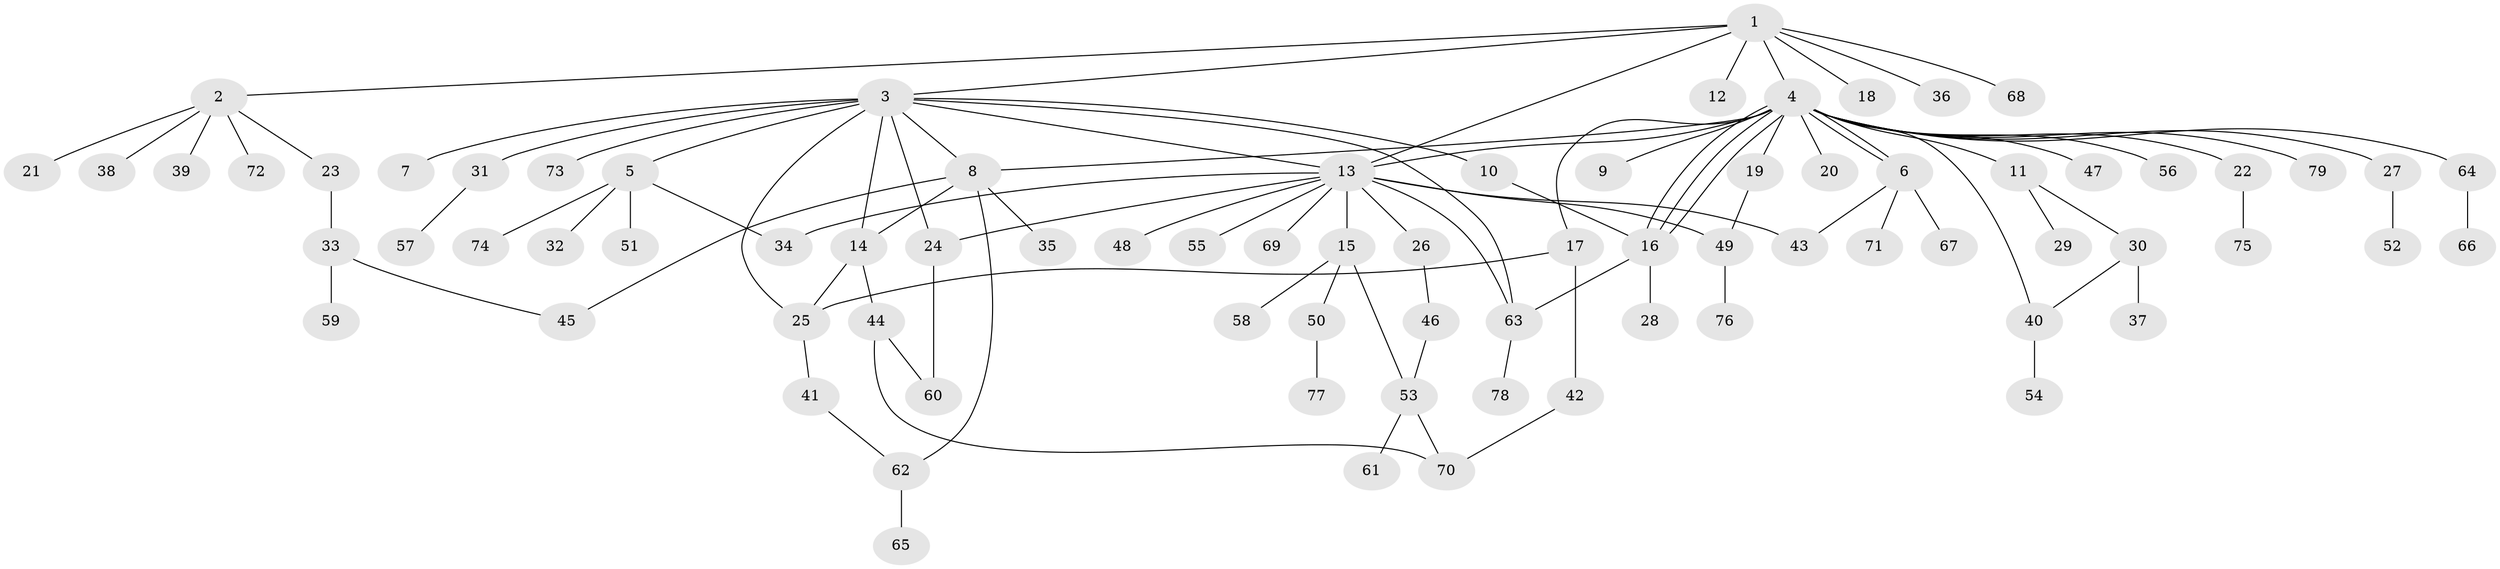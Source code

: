 // Generated by graph-tools (version 1.1) at 2025/35/03/09/25 02:35:44]
// undirected, 79 vertices, 101 edges
graph export_dot {
graph [start="1"]
  node [color=gray90,style=filled];
  1;
  2;
  3;
  4;
  5;
  6;
  7;
  8;
  9;
  10;
  11;
  12;
  13;
  14;
  15;
  16;
  17;
  18;
  19;
  20;
  21;
  22;
  23;
  24;
  25;
  26;
  27;
  28;
  29;
  30;
  31;
  32;
  33;
  34;
  35;
  36;
  37;
  38;
  39;
  40;
  41;
  42;
  43;
  44;
  45;
  46;
  47;
  48;
  49;
  50;
  51;
  52;
  53;
  54;
  55;
  56;
  57;
  58;
  59;
  60;
  61;
  62;
  63;
  64;
  65;
  66;
  67;
  68;
  69;
  70;
  71;
  72;
  73;
  74;
  75;
  76;
  77;
  78;
  79;
  1 -- 2;
  1 -- 3;
  1 -- 4;
  1 -- 12;
  1 -- 13;
  1 -- 18;
  1 -- 36;
  1 -- 68;
  2 -- 21;
  2 -- 23;
  2 -- 38;
  2 -- 39;
  2 -- 72;
  3 -- 5;
  3 -- 7;
  3 -- 8;
  3 -- 10;
  3 -- 13;
  3 -- 14;
  3 -- 24;
  3 -- 25;
  3 -- 31;
  3 -- 63;
  3 -- 73;
  4 -- 6;
  4 -- 6;
  4 -- 8;
  4 -- 9;
  4 -- 11;
  4 -- 13;
  4 -- 16;
  4 -- 16;
  4 -- 16;
  4 -- 17;
  4 -- 19;
  4 -- 20;
  4 -- 22;
  4 -- 27;
  4 -- 40;
  4 -- 47;
  4 -- 56;
  4 -- 64;
  4 -- 79;
  5 -- 32;
  5 -- 34;
  5 -- 51;
  5 -- 74;
  6 -- 43;
  6 -- 67;
  6 -- 71;
  8 -- 14;
  8 -- 35;
  8 -- 45;
  8 -- 62;
  10 -- 16;
  11 -- 29;
  11 -- 30;
  13 -- 15;
  13 -- 24;
  13 -- 26;
  13 -- 34;
  13 -- 43;
  13 -- 48;
  13 -- 49;
  13 -- 55;
  13 -- 63;
  13 -- 69;
  14 -- 25;
  14 -- 44;
  15 -- 50;
  15 -- 53;
  15 -- 58;
  16 -- 28;
  16 -- 63;
  17 -- 25;
  17 -- 42;
  19 -- 49;
  22 -- 75;
  23 -- 33;
  24 -- 60;
  25 -- 41;
  26 -- 46;
  27 -- 52;
  30 -- 37;
  30 -- 40;
  31 -- 57;
  33 -- 45;
  33 -- 59;
  40 -- 54;
  41 -- 62;
  42 -- 70;
  44 -- 60;
  44 -- 70;
  46 -- 53;
  49 -- 76;
  50 -- 77;
  53 -- 61;
  53 -- 70;
  62 -- 65;
  63 -- 78;
  64 -- 66;
}
